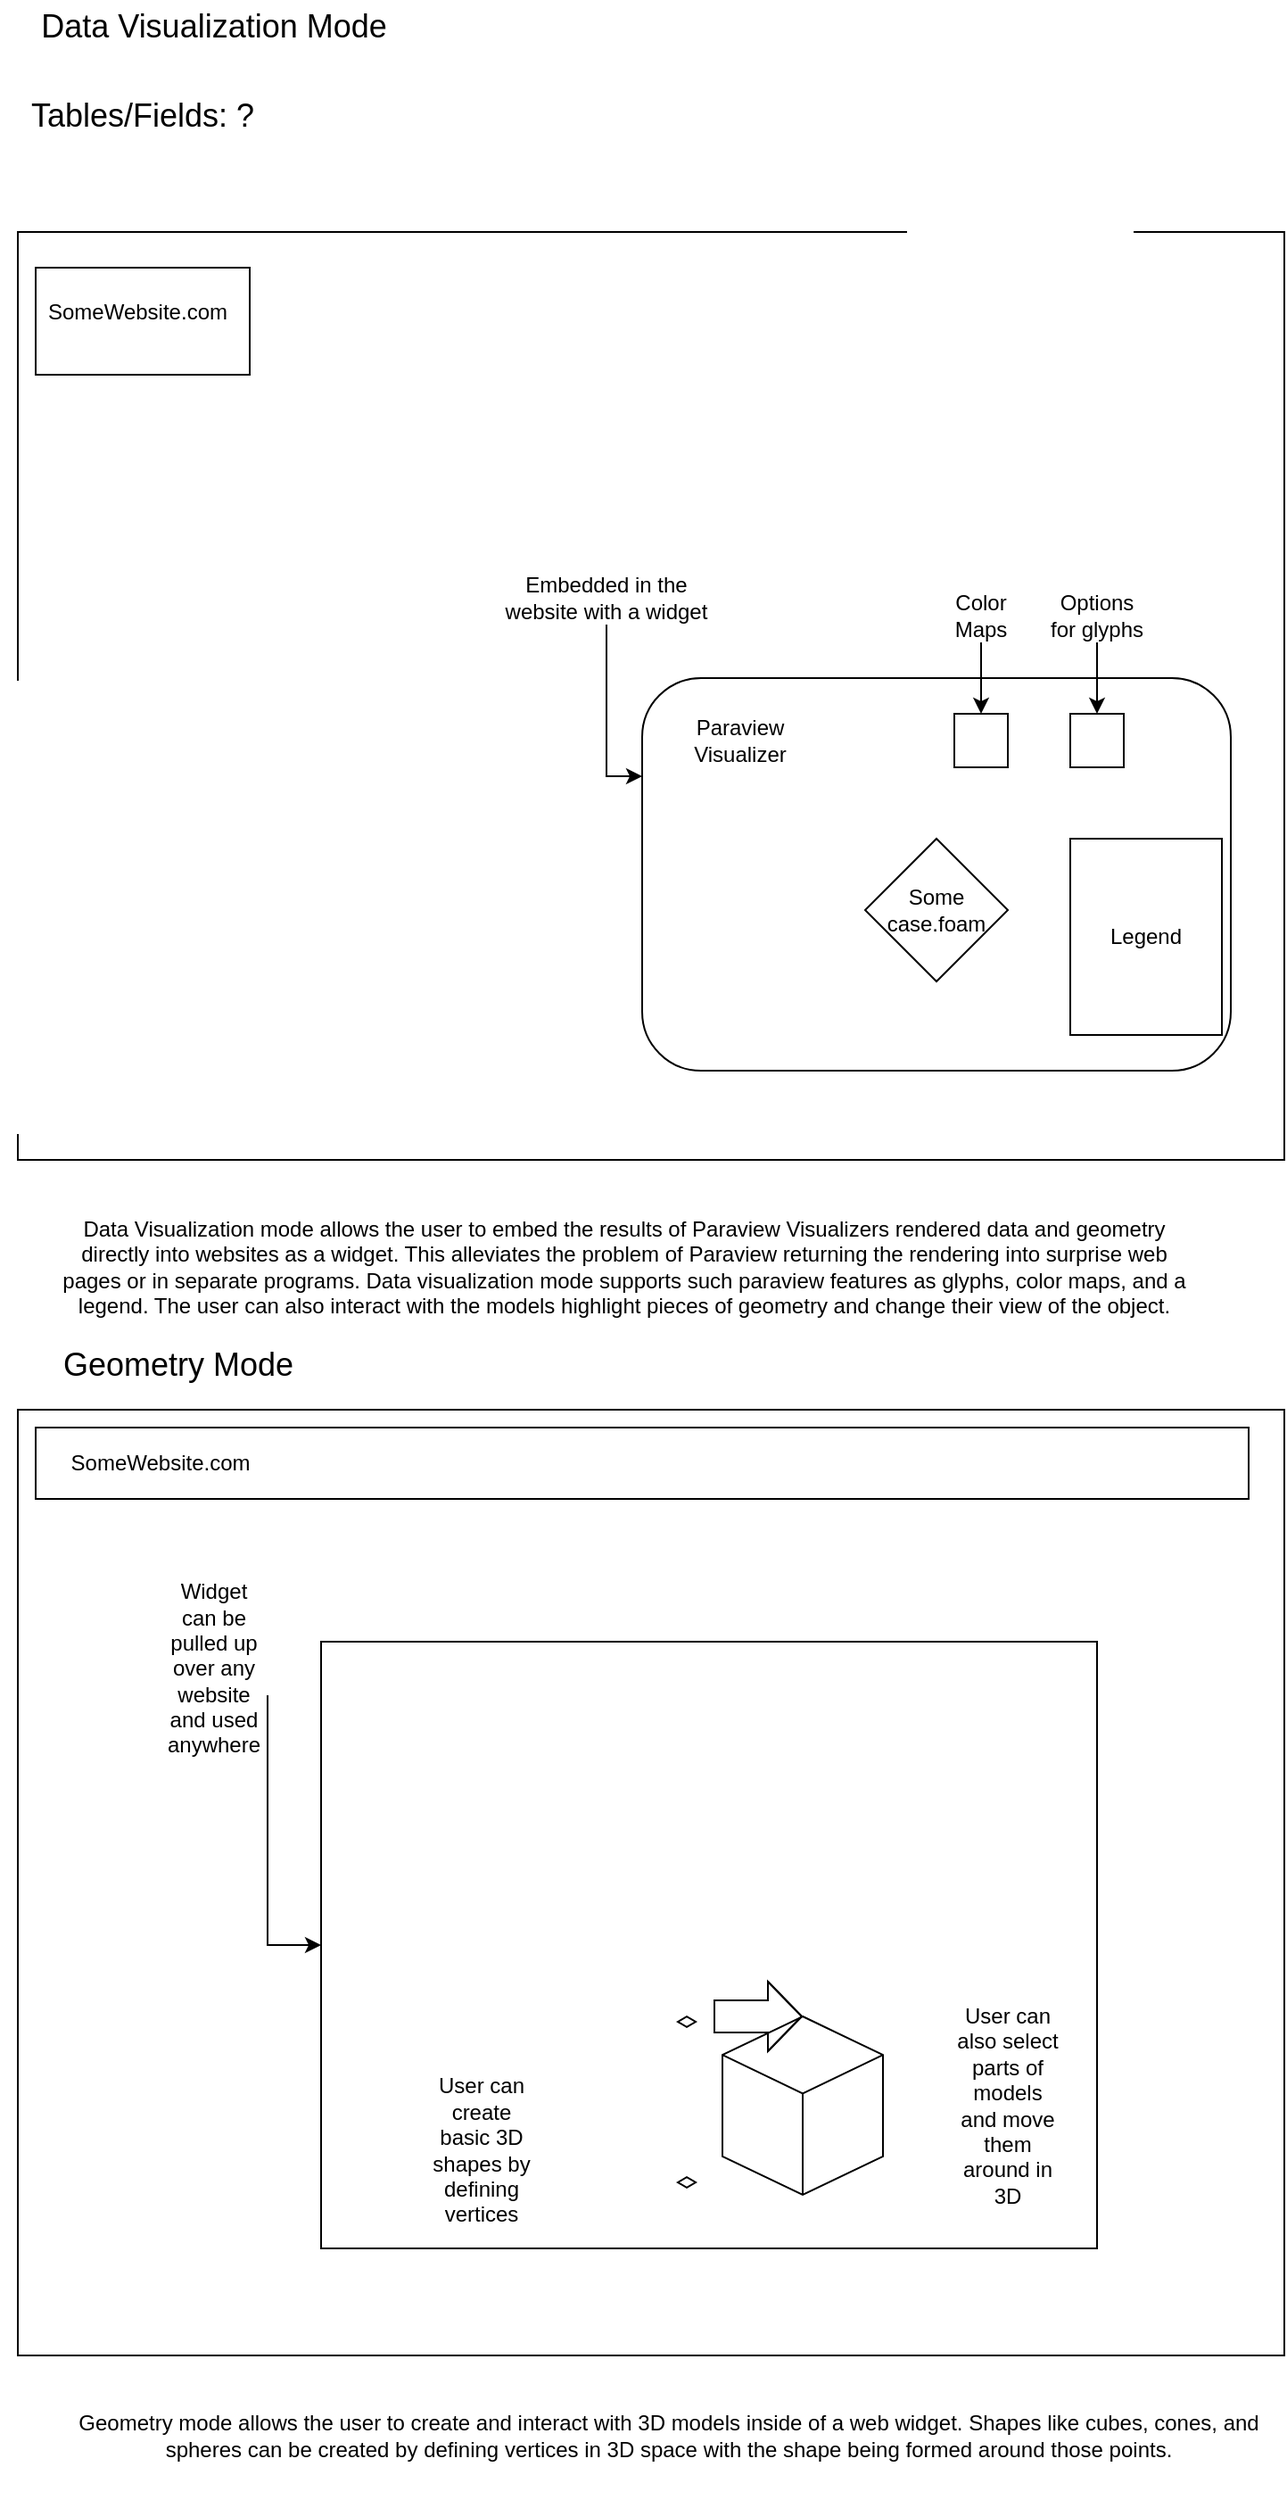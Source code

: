 <mxfile version="20.8.16" type="device"><diagram name="Page-1" id="DYN_4JdeT0YYapRcni4M"><mxGraphModel dx="1434" dy="1864" grid="1" gridSize="10" guides="1" tooltips="1" connect="1" arrows="1" fold="1" page="1" pageScale="1" pageWidth="850" pageHeight="1100" math="0" shadow="0"><root><mxCell id="0"/><mxCell id="1" parent="0"/><mxCell id="7he-Jy8CtUi-RbnzWPT7-1" value="Data Visualization Mode" style="text;html=1;strokeColor=none;fillColor=none;align=center;verticalAlign=middle;whiteSpace=wrap;rounded=0;fontSize=18;" parent="1" vertex="1"><mxGeometry x="40" y="-930" width="240" height="30" as="geometry"/></mxCell><mxCell id="-7mBvfbea_Swu9Et2wBw-1" value="Geometry Mode" style="text;html=1;strokeColor=none;fillColor=none;align=center;verticalAlign=middle;whiteSpace=wrap;rounded=0;fontSize=18;" parent="1" vertex="1"><mxGeometry x="50" y="-180" width="180" height="30" as="geometry"/></mxCell><mxCell id="-7mBvfbea_Swu9Et2wBw-2" value="" style="rounded=0;whiteSpace=wrap;html=1;fontSize=18;" parent="1" vertex="1"><mxGeometry x="50" y="-800" width="710" height="520" as="geometry"/></mxCell><mxCell id="-7mBvfbea_Swu9Et2wBw-3" value="Tables/Fields: ?" style="text;html=1;strokeColor=none;fillColor=none;align=center;verticalAlign=middle;whiteSpace=wrap;rounded=0;fontSize=18;" parent="1" vertex="1"><mxGeometry x="50" y="-880" width="140" height="30" as="geometry"/></mxCell><mxCell id="_PE-aGidhwWAhATY-NJf-2" value="" style="rounded=1;whiteSpace=wrap;html=1;" parent="1" vertex="1"><mxGeometry x="400" y="-550" width="330" height="220" as="geometry"/></mxCell><mxCell id="_PE-aGidhwWAhATY-NJf-4" value="" style="rhombus;whiteSpace=wrap;html=1;" parent="1" vertex="1"><mxGeometry x="525" y="-460" width="80" height="80" as="geometry"/></mxCell><mxCell id="_PE-aGidhwWAhATY-NJf-5" value="Paraview Visualizer" style="text;html=1;strokeColor=none;fillColor=none;align=center;verticalAlign=middle;whiteSpace=wrap;rounded=0;" parent="1" vertex="1"><mxGeometry x="425" y="-530" width="60" height="30" as="geometry"/></mxCell><mxCell id="_PE-aGidhwWAhATY-NJf-6" value="Some&lt;br&gt;case.foam" style="text;html=1;strokeColor=none;fillColor=none;align=center;verticalAlign=middle;whiteSpace=wrap;rounded=0;" parent="1" vertex="1"><mxGeometry x="535" y="-435" width="60" height="30" as="geometry"/></mxCell><mxCell id="_PE-aGidhwWAhATY-NJf-7" value="Legend" style="rounded=0;whiteSpace=wrap;html=1;" parent="1" vertex="1"><mxGeometry x="640" y="-460" width="85" height="110" as="geometry"/></mxCell><mxCell id="_PE-aGidhwWAhATY-NJf-8" value="" style="rounded=0;whiteSpace=wrap;html=1;" parent="1" vertex="1"><mxGeometry x="575" y="-530" width="30" height="30" as="geometry"/></mxCell><mxCell id="_PE-aGidhwWAhATY-NJf-9" value="" style="rounded=0;whiteSpace=wrap;html=1;" parent="1" vertex="1"><mxGeometry x="640" y="-530" width="30" height="30" as="geometry"/></mxCell><mxCell id="_PE-aGidhwWAhATY-NJf-12" style="edgeStyle=orthogonalEdgeStyle;rounded=0;orthogonalLoop=1;jettySize=auto;html=1;exitX=0.5;exitY=1;exitDx=0;exitDy=0;" parent="1" source="_PE-aGidhwWAhATY-NJf-11" target="_PE-aGidhwWAhATY-NJf-9" edge="1"><mxGeometry relative="1" as="geometry"/></mxCell><mxCell id="_PE-aGidhwWAhATY-NJf-11" value="Options for glyphs" style="text;html=1;strokeColor=none;fillColor=none;align=center;verticalAlign=middle;whiteSpace=wrap;rounded=0;" parent="1" vertex="1"><mxGeometry x="625" y="-600" width="60" height="30" as="geometry"/></mxCell><mxCell id="_PE-aGidhwWAhATY-NJf-14" style="edgeStyle=orthogonalEdgeStyle;rounded=0;orthogonalLoop=1;jettySize=auto;html=1;exitX=0.5;exitY=1;exitDx=0;exitDy=0;" parent="1" source="_PE-aGidhwWAhATY-NJf-13" target="_PE-aGidhwWAhATY-NJf-8" edge="1"><mxGeometry relative="1" as="geometry"/></mxCell><mxCell id="_PE-aGidhwWAhATY-NJf-13" value="Color Maps" style="text;html=1;strokeColor=none;fillColor=none;align=center;verticalAlign=middle;whiteSpace=wrap;rounded=0;" parent="1" vertex="1"><mxGeometry x="560" y="-600" width="60" height="30" as="geometry"/></mxCell><mxCell id="_PE-aGidhwWAhATY-NJf-16" style="edgeStyle=orthogonalEdgeStyle;rounded=0;orthogonalLoop=1;jettySize=auto;html=1;exitX=0.5;exitY=1;exitDx=0;exitDy=0;entryX=0;entryY=0.25;entryDx=0;entryDy=0;" parent="1" source="_PE-aGidhwWAhATY-NJf-15" target="_PE-aGidhwWAhATY-NJf-2" edge="1"><mxGeometry relative="1" as="geometry"/></mxCell><mxCell id="_PE-aGidhwWAhATY-NJf-15" value="Embedded in the website with a widget" style="text;html=1;strokeColor=none;fillColor=none;align=center;verticalAlign=middle;whiteSpace=wrap;rounded=0;" parent="1" vertex="1"><mxGeometry x="320" y="-610" width="120" height="30" as="geometry"/></mxCell><mxCell id="_PE-aGidhwWAhATY-NJf-19" value="" style="rounded=0;whiteSpace=wrap;html=1;" parent="1" vertex="1"><mxGeometry x="60" y="-780" width="120" height="60" as="geometry"/></mxCell><mxCell id="_PE-aGidhwWAhATY-NJf-1" value="SomeWebsite.com" style="text;html=1;strokeColor=none;fillColor=none;align=left;verticalAlign=middle;whiteSpace=wrap;rounded=0;" parent="1" vertex="1"><mxGeometry x="65" y="-780" width="510" height="50" as="geometry"/></mxCell><mxCell id="uT-q7mkGpVGYF7E79tra-1" value="" style="rounded=0;whiteSpace=wrap;html=1;" parent="1" vertex="1"><mxGeometry x="50" y="-140" width="710" height="530" as="geometry"/></mxCell><mxCell id="uT-q7mkGpVGYF7E79tra-2" value="" style="rounded=0;whiteSpace=wrap;html=1;" parent="1" vertex="1"><mxGeometry x="220" y="-10" width="435" height="340" as="geometry"/></mxCell><mxCell id="uT-q7mkGpVGYF7E79tra-7" value="" style="html=1;whiteSpace=wrap;aspect=fixed;shape=isoRectangle;" parent="1" vertex="1"><mxGeometry x="420" y="290" width="10" height="6" as="geometry"/></mxCell><mxCell id="uT-q7mkGpVGYF7E79tra-8" value="" style="html=1;whiteSpace=wrap;aspect=fixed;shape=isoRectangle;" parent="1" vertex="1"><mxGeometry x="420" y="200" width="10" height="6" as="geometry"/></mxCell><mxCell id="uT-q7mkGpVGYF7E79tra-9" value="" style="html=1;whiteSpace=wrap;shape=isoCube2;backgroundOutline=1;isoAngle=15;" parent="1" vertex="1"><mxGeometry x="445" y="200" width="90" height="100" as="geometry"/></mxCell><mxCell id="uT-q7mkGpVGYF7E79tra-10" value="" style="shape=flexArrow;endArrow=classic;html=1;rounded=0;width=18;endSize=6;entryX=0.5;entryY=0;entryDx=0;entryDy=0;entryPerimeter=0;" parent="1" target="uT-q7mkGpVGYF7E79tra-9" edge="1"><mxGeometry width="50" height="50" relative="1" as="geometry"><mxPoint x="440" y="200" as="sourcePoint"/><mxPoint x="450" y="180" as="targetPoint"/><Array as="points"><mxPoint x="470" y="200"/></Array></mxGeometry></mxCell><mxCell id="uT-q7mkGpVGYF7E79tra-11" value="User can create basic 3D shapes by defining vertices" style="text;html=1;strokeColor=none;fillColor=none;align=center;verticalAlign=middle;whiteSpace=wrap;rounded=0;" parent="1" vertex="1"><mxGeometry x="280" y="260" width="60" height="30" as="geometry"/></mxCell><mxCell id="uT-q7mkGpVGYF7E79tra-12" value="User can also select parts of models and move them around in 3D" style="text;html=1;strokeColor=none;fillColor=none;align=center;verticalAlign=middle;whiteSpace=wrap;rounded=0;" parent="1" vertex="1"><mxGeometry x="575" y="235" width="60" height="30" as="geometry"/></mxCell><mxCell id="uT-q7mkGpVGYF7E79tra-16" style="edgeStyle=orthogonalEdgeStyle;rounded=0;orthogonalLoop=1;jettySize=auto;html=1;exitX=1;exitY=1;exitDx=0;exitDy=0;entryX=0;entryY=0.5;entryDx=0;entryDy=0;" parent="1" source="uT-q7mkGpVGYF7E79tra-13" target="uT-q7mkGpVGYF7E79tra-2" edge="1"><mxGeometry relative="1" as="geometry"/></mxCell><mxCell id="uT-q7mkGpVGYF7E79tra-13" value="Widget can be pulled up over any website and used anywhere" style="text;html=1;strokeColor=none;fillColor=none;align=center;verticalAlign=middle;whiteSpace=wrap;rounded=0;" parent="1" vertex="1"><mxGeometry x="130" y="-10" width="60" height="30" as="geometry"/></mxCell><mxCell id="uT-q7mkGpVGYF7E79tra-14" value="" style="rounded=0;whiteSpace=wrap;html=1;" parent="1" vertex="1"><mxGeometry x="60" y="-130" width="680" height="40" as="geometry"/></mxCell><mxCell id="uT-q7mkGpVGYF7E79tra-15" value="SomeWebsite.com" style="text;html=1;strokeColor=none;fillColor=none;align=center;verticalAlign=middle;whiteSpace=wrap;rounded=0;" parent="1" vertex="1"><mxGeometry x="100" y="-125" width="60" height="30" as="geometry"/></mxCell><mxCell id="g0FlZgQHjvjdjEzlRYAr-1" value="&lt;div style=&quot;&quot;&gt;&lt;span style=&quot;background-color: initial;&quot;&gt;Data Visualization mode allows the user to embed the results of Paraview Visualizers rendered data and geometry directly into websites as a widget. This alleviates&amp;nbsp;the problem of Paraview returning the rendering into surprise web pages or in separate&amp;nbsp;programs. Data visualization mode supports such paraview features as glyphs, color maps, and a legend. The user can also interact with the models highlight pieces of geometry and change their view of the object.&lt;/span&gt;&lt;/div&gt;" style="text;html=1;strokeColor=none;fillColor=none;align=center;verticalAlign=middle;whiteSpace=wrap;rounded=0;labelPosition=center;verticalLabelPosition=middle;" vertex="1" parent="1"><mxGeometry x="70" y="-250" width="640" height="60" as="geometry"/></mxCell><mxCell id="g0FlZgQHjvjdjEzlRYAr-2" value="Geometry mode allows the user to create and interact with 3D models inside of a web widget. Shapes like cubes, cones, and spheres can be created by defining vertices in 3D space with the shape being formed around those points." style="text;html=1;strokeColor=none;fillColor=none;align=center;verticalAlign=middle;whiteSpace=wrap;rounded=0;" vertex="1" parent="1"><mxGeometry x="70" y="400" width="690" height="70" as="geometry"/></mxCell></root></mxGraphModel></diagram></mxfile>